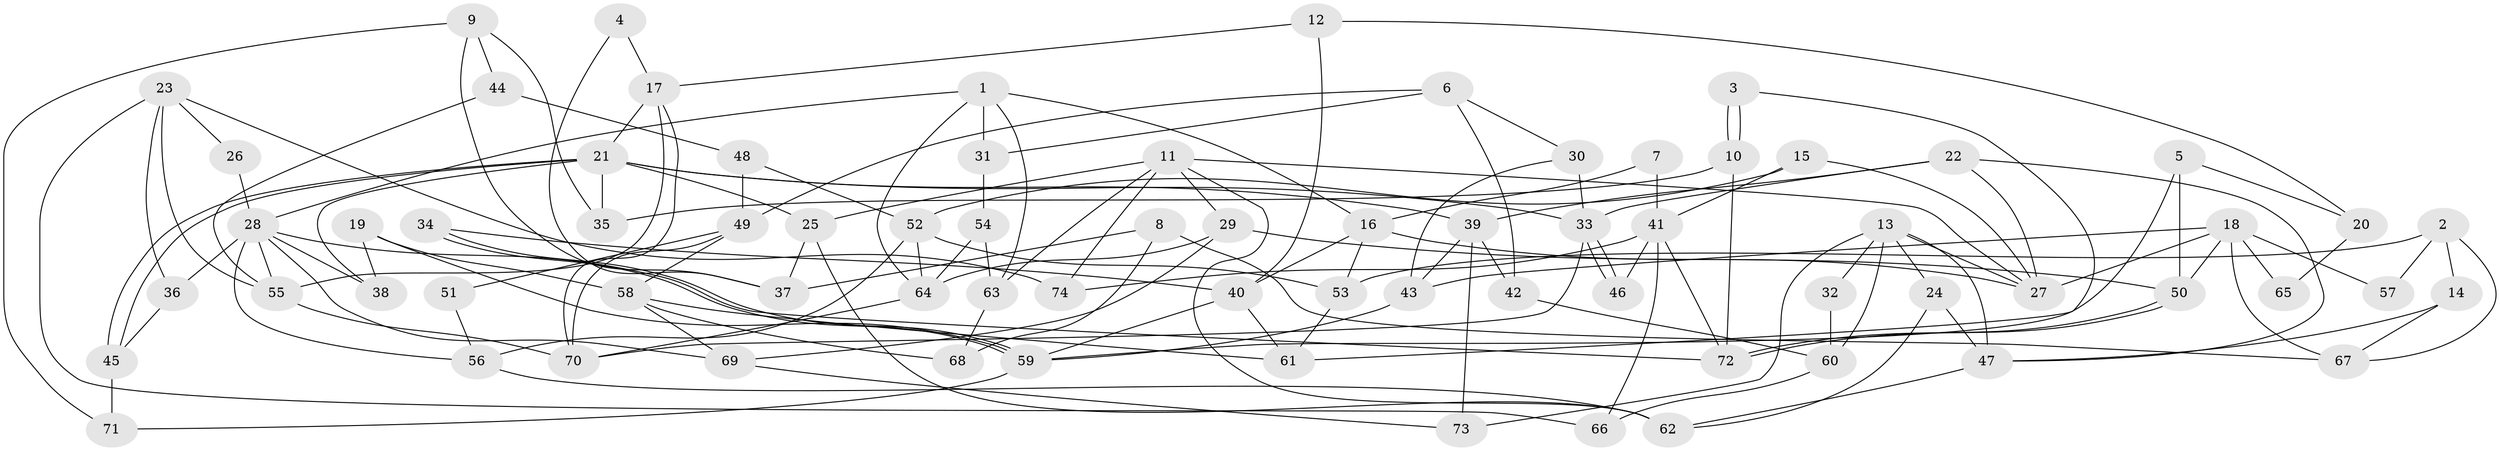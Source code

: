 // Generated by graph-tools (version 1.1) at 2025/26/03/09/25 03:26:10]
// undirected, 74 vertices, 148 edges
graph export_dot {
graph [start="1"]
  node [color=gray90,style=filled];
  1;
  2;
  3;
  4;
  5;
  6;
  7;
  8;
  9;
  10;
  11;
  12;
  13;
  14;
  15;
  16;
  17;
  18;
  19;
  20;
  21;
  22;
  23;
  24;
  25;
  26;
  27;
  28;
  29;
  30;
  31;
  32;
  33;
  34;
  35;
  36;
  37;
  38;
  39;
  40;
  41;
  42;
  43;
  44;
  45;
  46;
  47;
  48;
  49;
  50;
  51;
  52;
  53;
  54;
  55;
  56;
  57;
  58;
  59;
  60;
  61;
  62;
  63;
  64;
  65;
  66;
  67;
  68;
  69;
  70;
  71;
  72;
  73;
  74;
  1 -- 64;
  1 -- 28;
  1 -- 16;
  1 -- 31;
  1 -- 63;
  2 -- 53;
  2 -- 67;
  2 -- 14;
  2 -- 57;
  3 -- 61;
  3 -- 10;
  3 -- 10;
  4 -- 17;
  4 -- 37;
  5 -- 50;
  5 -- 59;
  5 -- 20;
  6 -- 30;
  6 -- 42;
  6 -- 31;
  6 -- 49;
  7 -- 41;
  7 -- 16;
  8 -- 67;
  8 -- 37;
  8 -- 68;
  9 -- 71;
  9 -- 35;
  9 -- 37;
  9 -- 44;
  10 -- 72;
  10 -- 35;
  11 -- 29;
  11 -- 62;
  11 -- 25;
  11 -- 27;
  11 -- 63;
  11 -- 74;
  12 -- 40;
  12 -- 17;
  12 -- 20;
  13 -- 47;
  13 -- 27;
  13 -- 24;
  13 -- 32;
  13 -- 60;
  13 -- 73;
  14 -- 47;
  14 -- 67;
  15 -- 27;
  15 -- 52;
  15 -- 41;
  16 -- 27;
  16 -- 40;
  16 -- 53;
  17 -- 21;
  17 -- 70;
  17 -- 55;
  18 -- 50;
  18 -- 27;
  18 -- 43;
  18 -- 57;
  18 -- 65;
  18 -- 67;
  19 -- 59;
  19 -- 58;
  19 -- 38;
  20 -- 65;
  21 -- 33;
  21 -- 45;
  21 -- 45;
  21 -- 25;
  21 -- 35;
  21 -- 38;
  21 -- 39;
  22 -- 39;
  22 -- 33;
  22 -- 27;
  22 -- 47;
  23 -- 55;
  23 -- 74;
  23 -- 26;
  23 -- 36;
  23 -- 66;
  24 -- 47;
  24 -- 62;
  25 -- 37;
  25 -- 62;
  26 -- 28;
  28 -- 56;
  28 -- 38;
  28 -- 36;
  28 -- 55;
  28 -- 69;
  28 -- 72;
  29 -- 69;
  29 -- 64;
  29 -- 50;
  30 -- 33;
  30 -- 43;
  31 -- 54;
  32 -- 60;
  33 -- 46;
  33 -- 46;
  33 -- 70;
  34 -- 40;
  34 -- 59;
  34 -- 59;
  36 -- 45;
  39 -- 73;
  39 -- 42;
  39 -- 43;
  40 -- 59;
  40 -- 61;
  41 -- 72;
  41 -- 46;
  41 -- 66;
  41 -- 74;
  42 -- 60;
  43 -- 59;
  44 -- 55;
  44 -- 48;
  45 -- 71;
  47 -- 62;
  48 -- 49;
  48 -- 52;
  49 -- 58;
  49 -- 51;
  49 -- 70;
  50 -- 72;
  50 -- 72;
  51 -- 56;
  52 -- 64;
  52 -- 53;
  52 -- 56;
  53 -- 61;
  54 -- 63;
  54 -- 64;
  55 -- 70;
  56 -- 62;
  58 -- 68;
  58 -- 61;
  58 -- 69;
  59 -- 71;
  60 -- 66;
  63 -- 68;
  64 -- 70;
  69 -- 73;
}
